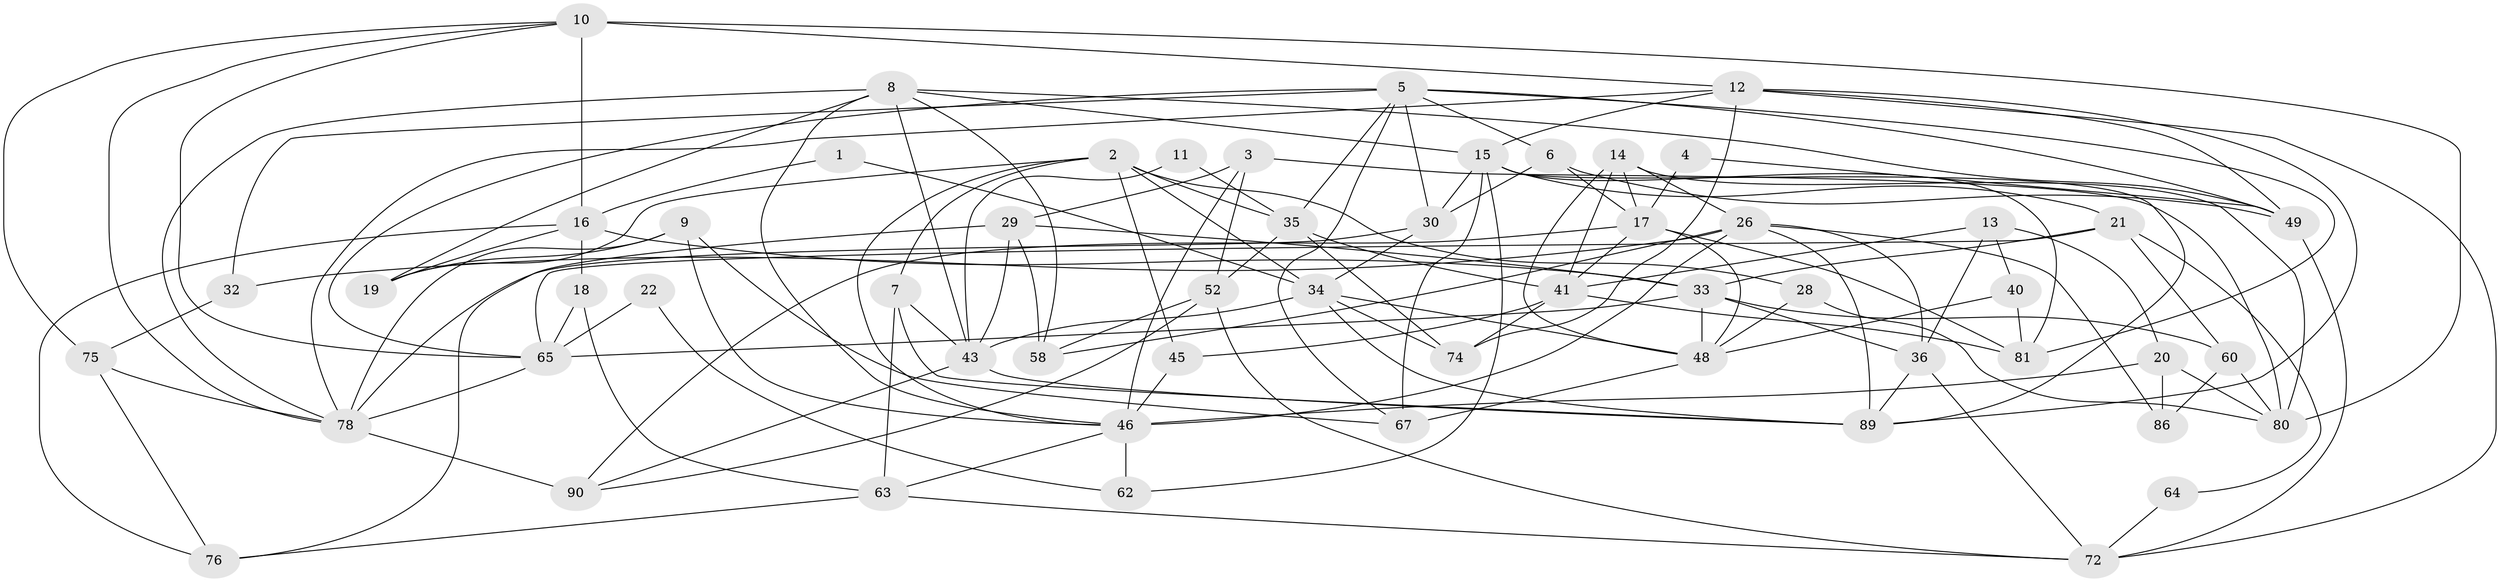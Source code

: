 // original degree distribution, {3: 0.24175824175824176, 4: 0.2857142857142857, 2: 0.12087912087912088, 5: 0.24175824175824176, 7: 0.02197802197802198, 6: 0.08791208791208792}
// Generated by graph-tools (version 1.1) at 2025/41/03/06/25 10:41:53]
// undirected, 56 vertices, 140 edges
graph export_dot {
graph [start="1"]
  node [color=gray90,style=filled];
  1;
  2 [super="+25"];
  3 [super="+44"];
  4;
  5 [super="+57"];
  6 [super="+37"];
  7 [super="+66"];
  8 [super="+70"];
  9 [super="+27"];
  10 [super="+68"];
  11;
  12 [super="+55"];
  13 [super="+31"];
  14 [super="+23"];
  15 [super="+42"];
  16 [super="+24"];
  17;
  18;
  19 [super="+85"];
  20 [super="+56"];
  21 [super="+59"];
  22;
  26 [super="+38"];
  28;
  29;
  30 [super="+47"];
  32;
  33 [super="+53"];
  34 [super="+54"];
  35 [super="+39"];
  36 [super="+61"];
  40;
  41 [super="+79"];
  43 [super="+51"];
  45;
  46 [super="+77"];
  48 [super="+71"];
  49 [super="+50"];
  52;
  58 [super="+69"];
  60;
  62;
  63 [super="+87"];
  64;
  65 [super="+84"];
  67 [super="+73"];
  72 [super="+88"];
  74;
  75;
  76;
  78 [super="+82"];
  80 [super="+83"];
  81;
  86;
  89 [super="+91"];
  90;
  1 -- 16 [weight=2];
  1 -- 34;
  2 -- 34;
  2 -- 7;
  2 -- 35;
  2 -- 28;
  2 -- 45;
  2 -- 46;
  2 -- 19;
  3 -- 46 [weight=2];
  3 -- 29;
  3 -- 80;
  3 -- 52;
  4 -- 17;
  4 -- 49;
  5 -- 81;
  5 -- 32;
  5 -- 35;
  5 -- 65;
  5 -- 67;
  5 -- 30;
  5 -- 6;
  5 -- 49;
  6 -- 17;
  6 -- 30;
  6 -- 49;
  7 -- 43;
  7 -- 63;
  7 -- 89;
  8 -- 78;
  8 -- 43;
  8 -- 49;
  8 -- 19;
  8 -- 58;
  8 -- 46;
  8 -- 15;
  9 -- 78;
  9 -- 19 [weight=2];
  9 -- 67;
  9 -- 46;
  10 -- 16;
  10 -- 65;
  10 -- 80 [weight=2];
  10 -- 75;
  10 -- 12;
  10 -- 78;
  11 -- 35;
  11 -- 43;
  12 -- 78;
  12 -- 49;
  12 -- 72;
  12 -- 74;
  12 -- 89;
  12 -- 15;
  13 -- 40;
  13 -- 41;
  13 -- 20;
  13 -- 36;
  14 -- 17;
  14 -- 41;
  14 -- 48;
  14 -- 80;
  14 -- 26;
  15 -- 62;
  15 -- 89;
  15 -- 67 [weight=2];
  15 -- 81;
  15 -- 21;
  15 -- 30;
  16 -- 76;
  16 -- 19;
  16 -- 18;
  16 -- 33;
  17 -- 81;
  17 -- 90;
  17 -- 48;
  17 -- 41;
  18 -- 63;
  18 -- 65;
  20 -- 86;
  20 -- 80;
  20 -- 46;
  21 -- 64;
  21 -- 65;
  21 -- 60;
  21 -- 33;
  22 -- 65;
  22 -- 62;
  26 -- 89;
  26 -- 32;
  26 -- 86;
  26 -- 36;
  26 -- 58;
  26 -- 46;
  28 -- 80;
  28 -- 48;
  29 -- 58;
  29 -- 76;
  29 -- 43;
  29 -- 33;
  30 -- 34;
  30 -- 78;
  32 -- 75;
  33 -- 48;
  33 -- 65;
  33 -- 36;
  33 -- 60;
  34 -- 74 [weight=2];
  34 -- 48;
  34 -- 43;
  34 -- 89;
  35 -- 52;
  35 -- 41;
  35 -- 74;
  36 -- 72;
  36 -- 89;
  40 -- 81;
  40 -- 48;
  41 -- 81 [weight=2];
  41 -- 45;
  41 -- 74;
  43 -- 90;
  43 -- 89;
  45 -- 46;
  46 -- 62;
  46 -- 63;
  48 -- 67;
  49 -- 72;
  52 -- 90;
  52 -- 72;
  52 -- 58;
  60 -- 86;
  60 -- 80;
  63 -- 72;
  63 -- 76;
  64 -- 72;
  65 -- 78;
  75 -- 76;
  75 -- 78;
  78 -- 90;
}
